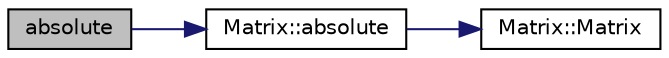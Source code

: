 digraph "absolute"
{
  edge [fontname="Helvetica",fontsize="10",labelfontname="Helvetica",labelfontsize="10"];
  node [fontname="Helvetica",fontsize="10",shape=record];
  rankdir="LR";
  Node1 [label="absolute",height=0.2,width=0.4,color="black", fillcolor="grey75", style="filled", fontcolor="black"];
  Node1 -> Node2 [color="midnightblue",fontsize="10",style="solid",fontname="Helvetica"];
  Node2 [label="Matrix::absolute",height=0.2,width=0.4,color="black", fillcolor="white", style="filled",URL="$class_matrix.html#a184e79a03b1c09aa3e900f514ebcf900"];
  Node2 -> Node3 [color="midnightblue",fontsize="10",style="solid",fontname="Helvetica"];
  Node3 [label="Matrix::Matrix",height=0.2,width=0.4,color="black", fillcolor="white", style="filled",URL="$class_matrix.html#a2dba13c45127354c9f75ef576f49269b"];
}
